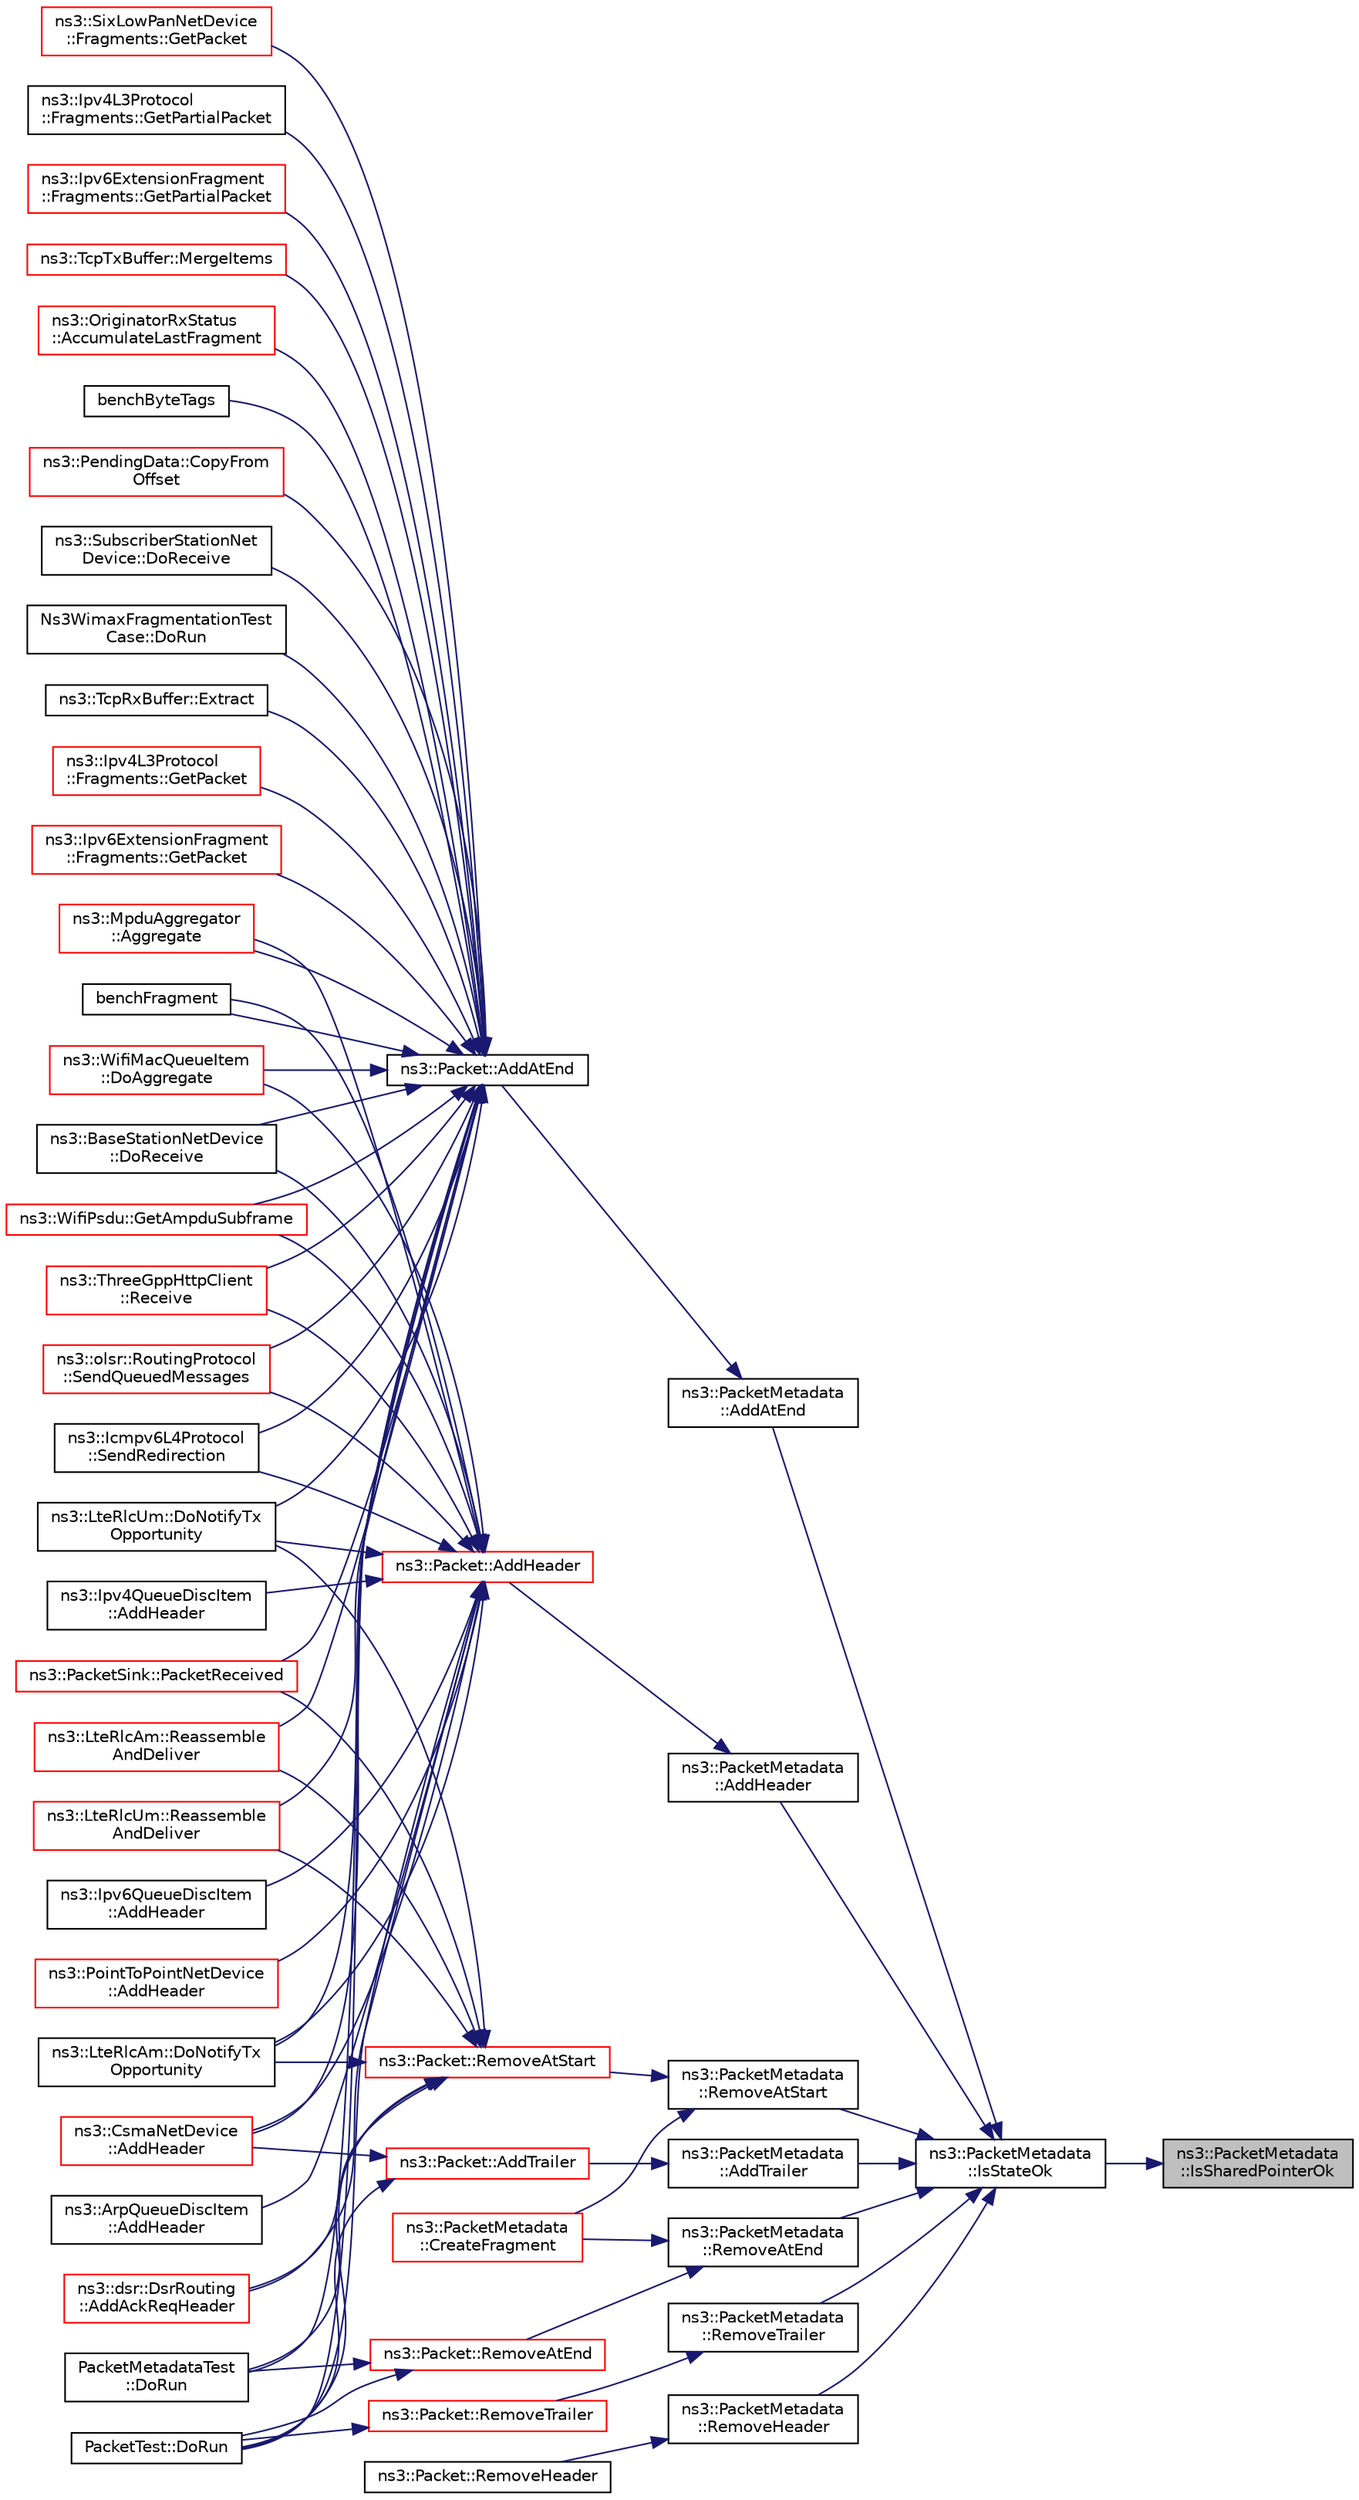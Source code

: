 digraph "ns3::PacketMetadata::IsSharedPointerOk"
{
 // LATEX_PDF_SIZE
  edge [fontname="Helvetica",fontsize="10",labelfontname="Helvetica",labelfontsize="10"];
  node [fontname="Helvetica",fontsize="10",shape=record];
  rankdir="RL";
  Node1 [label="ns3::PacketMetadata\l::IsSharedPointerOk",height=0.2,width=0.4,color="black", fillcolor="grey75", style="filled", fontcolor="black",tooltip="Check if the position is valid."];
  Node1 -> Node2 [dir="back",color="midnightblue",fontsize="10",style="solid",fontname="Helvetica"];
  Node2 [label="ns3::PacketMetadata\l::IsStateOk",height=0.2,width=0.4,color="black", fillcolor="white", style="filled",URL="$classns3_1_1_packet_metadata.html#a547dc7d09f1b2d41a28445a91c2fcf37",tooltip="Check if the metadata state is ok."];
  Node2 -> Node3 [dir="back",color="midnightblue",fontsize="10",style="solid",fontname="Helvetica"];
  Node3 [label="ns3::PacketMetadata\l::AddAtEnd",height=0.2,width=0.4,color="black", fillcolor="white", style="filled",URL="$classns3_1_1_packet_metadata.html#af7ceb1a4a7ded625c85dbd477b5fc8b6",tooltip="Add a metadata at the metadata start."];
  Node3 -> Node4 [dir="back",color="midnightblue",fontsize="10",style="solid",fontname="Helvetica"];
  Node4 [label="ns3::Packet::AddAtEnd",height=0.2,width=0.4,color="black", fillcolor="white", style="filled",URL="$classns3_1_1_packet.html#a14ec3d4250b425468764de58f5837b6b",tooltip="Concatenate the input packet at the end of the current packet."];
  Node4 -> Node5 [dir="back",color="midnightblue",fontsize="10",style="solid",fontname="Helvetica"];
  Node5 [label="ns3::OriginatorRxStatus\l::AccumulateLastFragment",height=0.2,width=0.4,color="red", fillcolor="white", style="filled",URL="$classns3_1_1_originator_rx_status.html#a59c38c4a21335b5e82da00fdb0561af0",tooltip="We have received a last fragment of the fragmented packets (indicated by the no more fragment field)."];
  Node4 -> Node19 [dir="back",color="midnightblue",fontsize="10",style="solid",fontname="Helvetica"];
  Node19 [label="ns3::CsmaNetDevice\l::AddHeader",height=0.2,width=0.4,color="red", fillcolor="white", style="filled",URL="$classns3_1_1_csma_net_device.html#a736bf6ce5851ace677f8fc693a92855c",tooltip="Adds the necessary headers and trailers to a packet of data in order to respect the packet type."];
  Node4 -> Node22 [dir="back",color="midnightblue",fontsize="10",style="solid",fontname="Helvetica"];
  Node22 [label="ns3::MpduAggregator\l::Aggregate",height=0.2,width=0.4,color="red", fillcolor="white", style="filled",URL="$classns3_1_1_mpdu_aggregator.html#a8e4e158ca23bbd3141f8c584dcb7a5dc",tooltip="Aggregate an MPDU to an A-MPDU."];
  Node4 -> Node56 [dir="back",color="midnightblue",fontsize="10",style="solid",fontname="Helvetica"];
  Node56 [label="benchByteTags",height=0.2,width=0.4,color="black", fillcolor="white", style="filled",URL="$bench-packets_8cc.html#a74bbacc91e7fa270b5102afc76959cf1",tooltip=" "];
  Node4 -> Node57 [dir="back",color="midnightblue",fontsize="10",style="solid",fontname="Helvetica"];
  Node57 [label="benchFragment",height=0.2,width=0.4,color="black", fillcolor="white", style="filled",URL="$bench-packets_8cc.html#a6cabc7d91c4117351e595e4bb94b141d",tooltip=" "];
  Node4 -> Node58 [dir="back",color="midnightblue",fontsize="10",style="solid",fontname="Helvetica"];
  Node58 [label="ns3::PendingData::CopyFrom\lOffset",height=0.2,width=0.4,color="red", fillcolor="white", style="filled",URL="$classns3_1_1_pending_data.html#ab04639a5fcb15f47daa91c071f5cdfd2",tooltip="Copy data starting from a give offset."];
  Node4 -> Node60 [dir="back",color="midnightblue",fontsize="10",style="solid",fontname="Helvetica"];
  Node60 [label="ns3::WifiMacQueueItem\l::DoAggregate",height=0.2,width=0.4,color="red", fillcolor="white", style="filled",URL="$classns3_1_1_wifi_mac_queue_item.html#a6000ff915d70a940ac16fa35ee2fe933",tooltip="Aggregate the MSDU contained in the given MPDU to this MPDU (thus constituting an A-MSDU)."];
  Node4 -> Node62 [dir="back",color="midnightblue",fontsize="10",style="solid",fontname="Helvetica"];
  Node62 [label="ns3::LteRlcAm::DoNotifyTx\lOpportunity",height=0.2,width=0.4,color="black", fillcolor="white", style="filled",URL="$classns3_1_1_lte_rlc_am.html#a529666294956659251df1e79ffd3fca5",tooltip="MAC SAP."];
  Node4 -> Node63 [dir="back",color="midnightblue",fontsize="10",style="solid",fontname="Helvetica"];
  Node63 [label="ns3::LteRlcUm::DoNotifyTx\lOpportunity",height=0.2,width=0.4,color="black", fillcolor="white", style="filled",URL="$classns3_1_1_lte_rlc_um.html#a8d744cea1946d4fe5ecaaf867e51d19a",tooltip="MAC SAP."];
  Node4 -> Node64 [dir="back",color="midnightblue",fontsize="10",style="solid",fontname="Helvetica"];
  Node64 [label="ns3::BaseStationNetDevice\l::DoReceive",height=0.2,width=0.4,color="black", fillcolor="white", style="filled",URL="$classns3_1_1_base_station_net_device.html#a0a6bf3deb17ab1adde07a1ed62875067",tooltip="Receive packet."];
  Node4 -> Node65 [dir="back",color="midnightblue",fontsize="10",style="solid",fontname="Helvetica"];
  Node65 [label="ns3::SubscriberStationNet\lDevice::DoReceive",height=0.2,width=0.4,color="black", fillcolor="white", style="filled",URL="$classns3_1_1_subscriber_station_net_device.html#a2cdd421837891adea005eb7cde668a1f",tooltip="Receive a packet."];
  Node4 -> Node66 [dir="back",color="midnightblue",fontsize="10",style="solid",fontname="Helvetica"];
  Node66 [label="PacketMetadataTest\l::DoRun",height=0.2,width=0.4,color="black", fillcolor="white", style="filled",URL="$class_packet_metadata_test.html#a5157cf5ecf0e631ad2a70c61375ebfc3",tooltip="Implementation to actually run this TestCase."];
  Node4 -> Node67 [dir="back",color="midnightblue",fontsize="10",style="solid",fontname="Helvetica"];
  Node67 [label="PacketTest::DoRun",height=0.2,width=0.4,color="black", fillcolor="white", style="filled",URL="$class_packet_test.html#a2f4d69aa1b21616ea14efd54fee55da2",tooltip="Implementation to actually run this TestCase."];
  Node4 -> Node68 [dir="back",color="midnightblue",fontsize="10",style="solid",fontname="Helvetica"];
  Node68 [label="Ns3WimaxFragmentationTest\lCase::DoRun",height=0.2,width=0.4,color="black", fillcolor="white", style="filled",URL="$class_ns3_wimax_fragmentation_test_case.html#ac4725340138d07d67dbb72aaa5ccd84b",tooltip="Implementation to actually run this TestCase."];
  Node4 -> Node69 [dir="back",color="midnightblue",fontsize="10",style="solid",fontname="Helvetica"];
  Node69 [label="ns3::TcpRxBuffer::Extract",height=0.2,width=0.4,color="black", fillcolor="white", style="filled",URL="$classns3_1_1_tcp_rx_buffer.html#a0a1254a5afa4cec6307a40af3ff46d30",tooltip="Extract data from the head of the buffer as indicated by nextRxSeq."];
  Node4 -> Node70 [dir="back",color="midnightblue",fontsize="10",style="solid",fontname="Helvetica"];
  Node70 [label="ns3::WifiPsdu::GetAmpduSubframe",height=0.2,width=0.4,color="red", fillcolor="white", style="filled",URL="$classns3_1_1_wifi_psdu.html#a5613df833c8652c3be93192a06b516e6",tooltip="Get a copy of the i-th A-MPDU subframe (includes subframe header, MPDU, and possibly padding)"];
  Node4 -> Node71 [dir="back",color="midnightblue",fontsize="10",style="solid",fontname="Helvetica"];
  Node71 [label="ns3::Ipv4L3Protocol\l::Fragments::GetPacket",height=0.2,width=0.4,color="red", fillcolor="white", style="filled",URL="$classns3_1_1_ipv4_l3_protocol_1_1_fragments.html#adb45e745bcafe1fad9fdfbb88e685df5",tooltip="Get the entire packet."];
  Node4 -> Node79 [dir="back",color="midnightblue",fontsize="10",style="solid",fontname="Helvetica"];
  Node79 [label="ns3::Ipv6ExtensionFragment\l::Fragments::GetPacket",height=0.2,width=0.4,color="red", fillcolor="white", style="filled",URL="$classns3_1_1_ipv6_extension_fragment_1_1_fragments.html#a2308b508eac529beff323396eaaaebab",tooltip="Get the entire packet."];
  Node4 -> Node81 [dir="back",color="midnightblue",fontsize="10",style="solid",fontname="Helvetica"];
  Node81 [label="ns3::SixLowPanNetDevice\l::Fragments::GetPacket",height=0.2,width=0.4,color="red", fillcolor="white", style="filled",URL="$classns3_1_1_six_low_pan_net_device_1_1_fragments.html#aa9ec2708c8a1717ed5b9acd52c1bf0a1",tooltip="Get the entire packet."];
  Node4 -> Node85 [dir="back",color="midnightblue",fontsize="10",style="solid",fontname="Helvetica"];
  Node85 [label="ns3::Ipv4L3Protocol\l::Fragments::GetPartialPacket",height=0.2,width=0.4,color="black", fillcolor="white", style="filled",URL="$classns3_1_1_ipv4_l3_protocol_1_1_fragments.html#a13e7ea53f11130744dea53667fb3ff83",tooltip="Get the complete part of the packet."];
  Node4 -> Node86 [dir="back",color="midnightblue",fontsize="10",style="solid",fontname="Helvetica"];
  Node86 [label="ns3::Ipv6ExtensionFragment\l::Fragments::GetPartialPacket",height=0.2,width=0.4,color="red", fillcolor="white", style="filled",URL="$classns3_1_1_ipv6_extension_fragment_1_1_fragments.html#a1a7a254bba0ce4afcb74d5a3e99bb906",tooltip="Get the packet parts so far received."];
  Node4 -> Node90 [dir="back",color="midnightblue",fontsize="10",style="solid",fontname="Helvetica"];
  Node90 [label="ns3::TcpTxBuffer::MergeItems",height=0.2,width=0.4,color="red", fillcolor="white", style="filled",URL="$classns3_1_1_tcp_tx_buffer.html#acd8b1a260f0016fcfd315db108ae596c",tooltip="Merge two TcpTxItem."];
  Node4 -> Node100 [dir="back",color="midnightblue",fontsize="10",style="solid",fontname="Helvetica"];
  Node100 [label="ns3::PacketSink::PacketReceived",height=0.2,width=0.4,color="red", fillcolor="white", style="filled",URL="$classns3_1_1_packet_sink.html#af1b771e838a0596a019bdc12cadf7521",tooltip="Packet received: assemble byte stream to extract SeqTsSizeHeader."];
  Node4 -> Node104 [dir="back",color="midnightblue",fontsize="10",style="solid",fontname="Helvetica"];
  Node104 [label="ns3::LteRlcAm::Reassemble\lAndDeliver",height=0.2,width=0.4,color="red", fillcolor="white", style="filled",URL="$classns3_1_1_lte_rlc_am.html#ada1201339d0a54e50adc27b09d3c5c1e",tooltip="Reassemble and deliver."];
  Node4 -> Node106 [dir="back",color="midnightblue",fontsize="10",style="solid",fontname="Helvetica"];
  Node106 [label="ns3::LteRlcUm::Reassemble\lAndDeliver",height=0.2,width=0.4,color="red", fillcolor="white", style="filled",URL="$classns3_1_1_lte_rlc_um.html#a103ba1e3d14eb2604a44d1bef7fe7cb7",tooltip="Reassemble and deliver function."];
  Node4 -> Node111 [dir="back",color="midnightblue",fontsize="10",style="solid",fontname="Helvetica"];
  Node111 [label="ns3::ThreeGppHttpClient\l::Receive",height=0.2,width=0.4,color="red", fillcolor="white", style="filled",URL="$classns3_1_1_three_gpp_http_client.html#aefb3b587a587f771128f50882b019280",tooltip="Simulate a consumption of the received packet by subtracting the packet size from the internal counte..."];
  Node4 -> Node118 [dir="back",color="midnightblue",fontsize="10",style="solid",fontname="Helvetica"];
  Node118 [label="ns3::olsr::RoutingProtocol\l::SendQueuedMessages",height=0.2,width=0.4,color="red", fillcolor="white", style="filled",URL="$classns3_1_1olsr_1_1_routing_protocol.html#a02c3a2e817645ba46a3c7b4744ff3f29",tooltip="Creates as many OLSR packets as needed in order to send all buffered OLSR messages."];
  Node4 -> Node120 [dir="back",color="midnightblue",fontsize="10",style="solid",fontname="Helvetica"];
  Node120 [label="ns3::Icmpv6L4Protocol\l::SendRedirection",height=0.2,width=0.4,color="black", fillcolor="white", style="filled",URL="$classns3_1_1_icmpv6_l4_protocol.html#a775f19603b15e25f287f54096a3f26cb",tooltip="Send an ICMPv6 Redirection."];
  Node2 -> Node121 [dir="back",color="midnightblue",fontsize="10",style="solid",fontname="Helvetica"];
  Node121 [label="ns3::PacketMetadata\l::AddHeader",height=0.2,width=0.4,color="black", fillcolor="white", style="filled",URL="$classns3_1_1_packet_metadata.html#abdce736c4c5f647242f0808c0d2f9249",tooltip="Add an header."];
  Node121 -> Node122 [dir="back",color="midnightblue",fontsize="10",style="solid",fontname="Helvetica"];
  Node122 [label="ns3::Packet::AddHeader",height=0.2,width=0.4,color="red", fillcolor="white", style="filled",URL="$classns3_1_1_packet.html#a465108c595a0bc592095cbcab1832ed8",tooltip="Add header to this packet."];
  Node122 -> Node123 [dir="back",color="midnightblue",fontsize="10",style="solid",fontname="Helvetica"];
  Node123 [label="ns3::dsr::DsrRouting\l::AddAckReqHeader",height=0.2,width=0.4,color="red", fillcolor="white", style="filled",URL="$classns3_1_1dsr_1_1_dsr_routing.html#a8ce910f1c56dc238ff98117c784c4541",tooltip="This function is called to add ack request header for network acknowledgement."];
  Node122 -> Node19 [dir="back",color="midnightblue",fontsize="10",style="solid",fontname="Helvetica"];
  Node122 -> Node146 [dir="back",color="midnightblue",fontsize="10",style="solid",fontname="Helvetica"];
  Node146 [label="ns3::PointToPointNetDevice\l::AddHeader",height=0.2,width=0.4,color="red", fillcolor="white", style="filled",URL="$classns3_1_1_point_to_point_net_device.html#a041de407f1f7fac39ba2c961f857fedb",tooltip="Adds the necessary headers and trailers to a packet of data in order to respect the protocol implemen..."];
  Node122 -> Node148 [dir="back",color="midnightblue",fontsize="10",style="solid",fontname="Helvetica"];
  Node148 [label="ns3::ArpQueueDiscItem\l::AddHeader",height=0.2,width=0.4,color="black", fillcolor="white", style="filled",URL="$classns3_1_1_arp_queue_disc_item.html#a7bf1c37bc6b9af40c9fe16bfb4a92fcc",tooltip="Add the header to the packet."];
  Node122 -> Node149 [dir="back",color="midnightblue",fontsize="10",style="solid",fontname="Helvetica"];
  Node149 [label="ns3::Ipv4QueueDiscItem\l::AddHeader",height=0.2,width=0.4,color="black", fillcolor="white", style="filled",URL="$classns3_1_1_ipv4_queue_disc_item.html#a935709924d746dddbdc4d82e7a4a751d",tooltip="Add the header to the packet."];
  Node122 -> Node150 [dir="back",color="midnightblue",fontsize="10",style="solid",fontname="Helvetica"];
  Node150 [label="ns3::Ipv6QueueDiscItem\l::AddHeader",height=0.2,width=0.4,color="black", fillcolor="white", style="filled",URL="$classns3_1_1_ipv6_queue_disc_item.html#a265d5b2e270107d4a243b0af10f01ac7",tooltip="Add the header to the packet."];
  Node122 -> Node22 [dir="back",color="midnightblue",fontsize="10",style="solid",fontname="Helvetica"];
  Node122 -> Node57 [dir="back",color="midnightblue",fontsize="10",style="solid",fontname="Helvetica"];
  Node122 -> Node60 [dir="back",color="midnightblue",fontsize="10",style="solid",fontname="Helvetica"];
  Node122 -> Node62 [dir="back",color="midnightblue",fontsize="10",style="solid",fontname="Helvetica"];
  Node122 -> Node63 [dir="back",color="midnightblue",fontsize="10",style="solid",fontname="Helvetica"];
  Node122 -> Node64 [dir="back",color="midnightblue",fontsize="10",style="solid",fontname="Helvetica"];
  Node122 -> Node67 [dir="back",color="midnightblue",fontsize="10",style="solid",fontname="Helvetica"];
  Node122 -> Node70 [dir="back",color="midnightblue",fontsize="10",style="solid",fontname="Helvetica"];
  Node122 -> Node111 [dir="back",color="midnightblue",fontsize="10",style="solid",fontname="Helvetica"];
  Node122 -> Node118 [dir="back",color="midnightblue",fontsize="10",style="solid",fontname="Helvetica"];
  Node122 -> Node120 [dir="back",color="midnightblue",fontsize="10",style="solid",fontname="Helvetica"];
  Node2 -> Node699 [dir="back",color="midnightblue",fontsize="10",style="solid",fontname="Helvetica"];
  Node699 [label="ns3::PacketMetadata\l::AddTrailer",height=0.2,width=0.4,color="black", fillcolor="white", style="filled",URL="$classns3_1_1_packet_metadata.html#afd698b5f0ce0e9f498fff8a6915837c5",tooltip="Add a trailer."];
  Node699 -> Node700 [dir="back",color="midnightblue",fontsize="10",style="solid",fontname="Helvetica"];
  Node700 [label="ns3::Packet::AddTrailer",height=0.2,width=0.4,color="red", fillcolor="white", style="filled",URL="$classns3_1_1_packet.html#ae26b490c30ae5bc98be5181ec6e06db8",tooltip="Add trailer to this packet."];
  Node700 -> Node19 [dir="back",color="midnightblue",fontsize="10",style="solid",fontname="Helvetica"];
  Node700 -> Node67 [dir="back",color="midnightblue",fontsize="10",style="solid",fontname="Helvetica"];
  Node2 -> Node702 [dir="back",color="midnightblue",fontsize="10",style="solid",fontname="Helvetica"];
  Node702 [label="ns3::PacketMetadata\l::RemoveAtEnd",height=0.2,width=0.4,color="black", fillcolor="white", style="filled",URL="$classns3_1_1_packet_metadata.html#a7c76154f5302bd55a68406f0103d50c6",tooltip="Remove a chunk of metadata at the metadata end."];
  Node702 -> Node703 [dir="back",color="midnightblue",fontsize="10",style="solid",fontname="Helvetica"];
  Node703 [label="ns3::PacketMetadata\l::CreateFragment",height=0.2,width=0.4,color="red", fillcolor="white", style="filled",URL="$classns3_1_1_packet_metadata.html#a0d5fd6d6a05b04eb1bb9a00c05e6a16c",tooltip="Creates a fragment."];
  Node702 -> Node718 [dir="back",color="midnightblue",fontsize="10",style="solid",fontname="Helvetica"];
  Node718 [label="ns3::Packet::RemoveAtEnd",height=0.2,width=0.4,color="red", fillcolor="white", style="filled",URL="$classns3_1_1_packet.html#a607de6c1abda2a960e99a3b59fd35d14",tooltip="Remove size bytes from the end of the current packet."];
  Node718 -> Node66 [dir="back",color="midnightblue",fontsize="10",style="solid",fontname="Helvetica"];
  Node718 -> Node67 [dir="back",color="midnightblue",fontsize="10",style="solid",fontname="Helvetica"];
  Node2 -> Node722 [dir="back",color="midnightblue",fontsize="10",style="solid",fontname="Helvetica"];
  Node722 [label="ns3::PacketMetadata\l::RemoveAtStart",height=0.2,width=0.4,color="black", fillcolor="white", style="filled",URL="$classns3_1_1_packet_metadata.html#a9a0300e7ae709f269d59b6733e590d56",tooltip="Remove a chunk of metadata at the metadata start."];
  Node722 -> Node703 [dir="back",color="midnightblue",fontsize="10",style="solid",fontname="Helvetica"];
  Node722 -> Node723 [dir="back",color="midnightblue",fontsize="10",style="solid",fontname="Helvetica"];
  Node723 [label="ns3::Packet::RemoveAtStart",height=0.2,width=0.4,color="red", fillcolor="white", style="filled",URL="$classns3_1_1_packet.html#a78aa207e7921dd2f9f7e0d0b7a1c730a",tooltip="Remove size bytes from the start of the current packet."];
  Node723 -> Node123 [dir="back",color="midnightblue",fontsize="10",style="solid",fontname="Helvetica"];
  Node723 -> Node62 [dir="back",color="midnightblue",fontsize="10",style="solid",fontname="Helvetica"];
  Node723 -> Node63 [dir="back",color="midnightblue",fontsize="10",style="solid",fontname="Helvetica"];
  Node723 -> Node66 [dir="back",color="midnightblue",fontsize="10",style="solid",fontname="Helvetica"];
  Node723 -> Node67 [dir="back",color="midnightblue",fontsize="10",style="solid",fontname="Helvetica"];
  Node723 -> Node100 [dir="back",color="midnightblue",fontsize="10",style="solid",fontname="Helvetica"];
  Node723 -> Node104 [dir="back",color="midnightblue",fontsize="10",style="solid",fontname="Helvetica"];
  Node723 -> Node106 [dir="back",color="midnightblue",fontsize="10",style="solid",fontname="Helvetica"];
  Node2 -> Node748 [dir="back",color="midnightblue",fontsize="10",style="solid",fontname="Helvetica"];
  Node748 [label="ns3::PacketMetadata\l::RemoveHeader",height=0.2,width=0.4,color="black", fillcolor="white", style="filled",URL="$classns3_1_1_packet_metadata.html#afa8a589ec783d4998516d7f39f21242d",tooltip="Remove an header."];
  Node748 -> Node749 [dir="back",color="midnightblue",fontsize="10",style="solid",fontname="Helvetica"];
  Node749 [label="ns3::Packet::RemoveHeader",height=0.2,width=0.4,color="black", fillcolor="white", style="filled",URL="$classns3_1_1_packet.html#a575415d53459792269f7109ac8d92010",tooltip="Deserialize and remove the header from the internal buffer."];
  Node2 -> Node750 [dir="back",color="midnightblue",fontsize="10",style="solid",fontname="Helvetica"];
  Node750 [label="ns3::PacketMetadata\l::RemoveTrailer",height=0.2,width=0.4,color="black", fillcolor="white", style="filled",URL="$classns3_1_1_packet_metadata.html#a2eaa46d9f7c88a5aef121521b196753c",tooltip="Remove a trailer."];
  Node750 -> Node751 [dir="back",color="midnightblue",fontsize="10",style="solid",fontname="Helvetica"];
  Node751 [label="ns3::Packet::RemoveTrailer",height=0.2,width=0.4,color="red", fillcolor="white", style="filled",URL="$classns3_1_1_packet.html#a2155e042083e9a17ad3b33f9fecb4be4",tooltip="Remove a deserialized trailer from the internal buffer."];
  Node751 -> Node67 [dir="back",color="midnightblue",fontsize="10",style="solid",fontname="Helvetica"];
}
